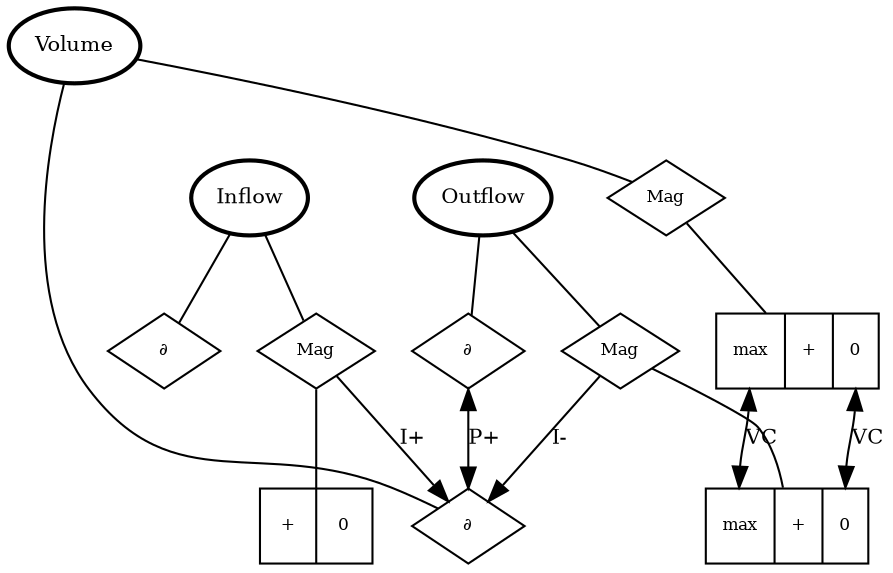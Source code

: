 digraph {
    node [ fontsize=8 ];
    edge [ fontsize=10 ];
    fontsize=8;
    S [style=bold, label="Inflow", fontsize=10]
    Sd [label="∂", shape=diamond]
    S -> Sd [dir=none]
    Sm [label="Mag", shape=diamond]
    S -> Sm [dir=none]
    Sms [label="<Splus> + | <Snull> 0", shape=record]
    Sm -> Sms [dir=none]

    D [style=bold, label="Outflow", fontsize=10]
    Dd [label="∂", shape=diamond]
    D -> Dd [dir=none]
    Dm [label="Mag", shape=diamond]
    D -> Dm [dir=none]
    Dms [label="<Dmax> max | <Dplus>+ | <Dnull> 0", shape=record]
    Dm -> Dms [dir=none]

    V [style=bold, label="Volume", fontsize=10]
    Vd [label="∂", shape=diamond]
    V -> Vd [dir=none]
    Vm [label="Mag", shape=diamond]
    V -> Vm [dir=none]
    Vms [label="<Vmax> max | <Vplus>+ | <Vnull> 0", shape=record]
    Vm -> Vms [dir=none]

    Sm -> Vd [label="I+"]
    Dm -> Vd [label="I-"]
    Dd -> Vd [label="P+", dir=both]

    Vms:Vmax -> Dms:Dmax [label="VC", dir=both]
    Vms:Vnull -> Dms:Dnull [label="VC", dir=both]
}
